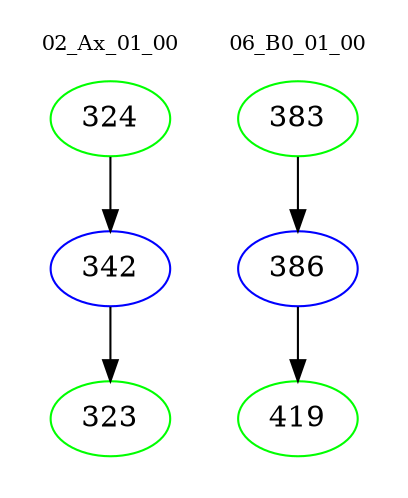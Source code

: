 digraph{
subgraph cluster_0 {
color = white
label = "02_Ax_01_00";
fontsize=10;
T0_324 [label="324", color="green"]
T0_324 -> T0_342 [color="black"]
T0_342 [label="342", color="blue"]
T0_342 -> T0_323 [color="black"]
T0_323 [label="323", color="green"]
}
subgraph cluster_1 {
color = white
label = "06_B0_01_00";
fontsize=10;
T1_383 [label="383", color="green"]
T1_383 -> T1_386 [color="black"]
T1_386 [label="386", color="blue"]
T1_386 -> T1_419 [color="black"]
T1_419 [label="419", color="green"]
}
}
